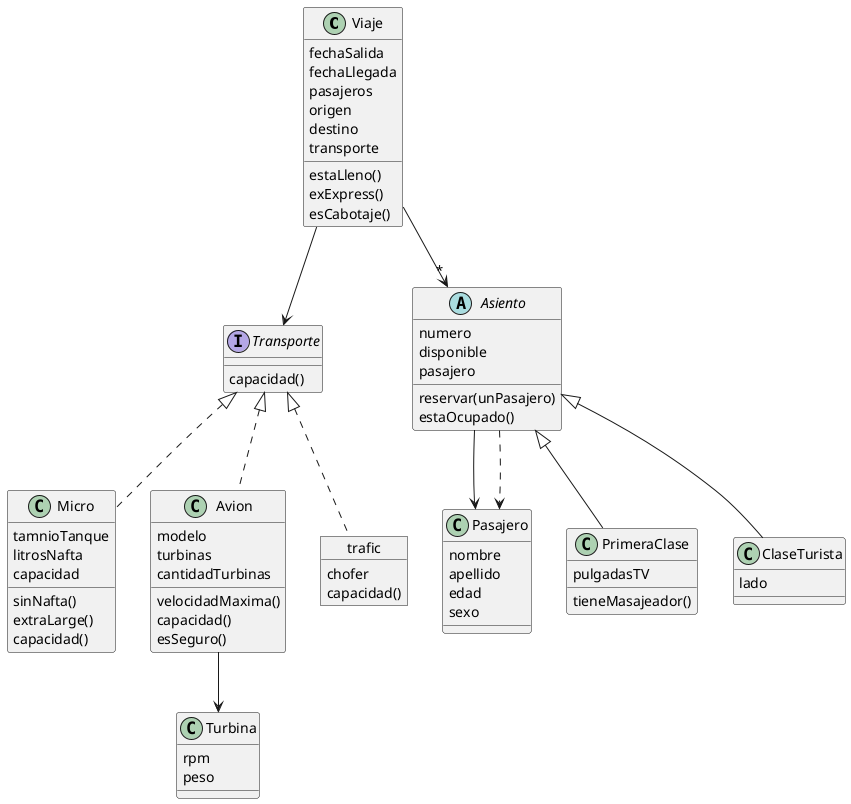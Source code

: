 @startuml
class Viaje{
fechaSalida
fechaLlegada
pasajeros
origen
destino
transporte

estaLleno()
exExpress()
esCabotaje()
}

class Pasajero{
nombre
apellido
edad
sexo
}

interface Transporte{
capacidad()
}

class Micro{
tamnioTanque
litrosNafta
capacidad

sinNafta()
extraLarge()
capacidad()
}

class Avion{
modelo
turbinas
cantidadTurbinas

velocidadMaxima()
capacidad()
esSeguro()
}

class Turbina{
rpm
peso
}

object trafic{
chofer

capacidad()
}

abstract class Asiento{
numero
disponible
pasajero

reservar(unPasajero)
estaOcupado()
}

class PrimeraClase{
pulgadasTV

tieneMasajeador()
}

class ClaseTurista{
lado
}


Viaje -->"*" Asiento
Viaje --> Transporte

Avion --> Turbina

Transporte <|.. Micro
Transporte <|.. Avion
Transporte <|.. trafic

Asiento <|-- ClaseTurista
Asiento <|-- PrimeraClase
Asiento --> Pasajero
Asiento ..> Pasajero
@enduml
